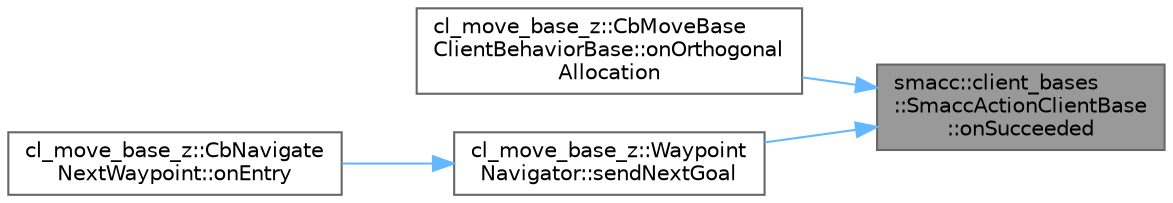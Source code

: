 digraph "smacc::client_bases::SmaccActionClientBase::onSucceeded"
{
 // LATEX_PDF_SIZE
  bgcolor="transparent";
  edge [fontname=Helvetica,fontsize=10,labelfontname=Helvetica,labelfontsize=10];
  node [fontname=Helvetica,fontsize=10,shape=box,height=0.2,width=0.4];
  rankdir="RL";
  Node1 [label="smacc::client_bases\l::SmaccActionClientBase\l::onSucceeded",height=0.2,width=0.4,color="gray40", fillcolor="grey60", style="filled", fontcolor="black",tooltip=" "];
  Node1 -> Node2 [dir="back",color="steelblue1",style="solid"];
  Node2 [label="cl_move_base_z::CbMoveBase\lClientBehaviorBase::onOrthogonal\lAllocation",height=0.2,width=0.4,color="grey40", fillcolor="white", style="filled",URL="$classcl__move__base__z_1_1CbMoveBaseClientBehaviorBase.html#ae9e4d5856a88c367edd755cdd00b377f",tooltip=" "];
  Node1 -> Node3 [dir="back",color="steelblue1",style="solid"];
  Node3 [label="cl_move_base_z::Waypoint\lNavigator::sendNextGoal",height=0.2,width=0.4,color="grey40", fillcolor="white", style="filled",URL="$classcl__move__base__z_1_1WaypointNavigator.html#a1e0a8ff536d2d01a01063fd903029347",tooltip=" "];
  Node3 -> Node4 [dir="back",color="steelblue1",style="solid"];
  Node4 [label="cl_move_base_z::CbNavigate\lNextWaypoint::onEntry",height=0.2,width=0.4,color="grey40", fillcolor="white", style="filled",URL="$classcl__move__base__z_1_1CbNavigateNextWaypoint.html#a04913ef24344363669c1916b5df28493",tooltip=" "];
}
